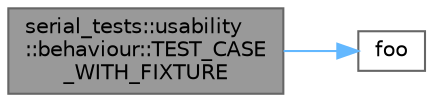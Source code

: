 digraph "serial_tests::usability::behaviour::TEST_CASE_WITH_FIXTURE"
{
 // LATEX_PDF_SIZE
  bgcolor="transparent";
  edge [fontname=Helvetica,fontsize=10,labelfontname=Helvetica,labelfontsize=10];
  node [fontname=Helvetica,fontsize=10,shape=box,height=0.2,width=0.4];
  rankdir="LR";
  Node1 [id="Node000001",label="serial_tests::usability\l::behaviour::TEST_CASE\l_WITH_FIXTURE",height=0.2,width=0.4,color="gray40", fillcolor="grey60", style="filled", fontcolor="black",tooltip=" "];
  Node1 -> Node2 [id="edge1_Node000001_Node000002",color="steelblue1",style="solid",tooltip=" "];
  Node2 [id="Node000002",label="foo",height=0.2,width=0.4,color="grey40", fillcolor="white", style="filled",URL="$block__nonconst__ctor__on__const__xpr__0_8cpp.html#ad0f03c4a45448943d9296982de4d6269",tooltip=" "];
}
